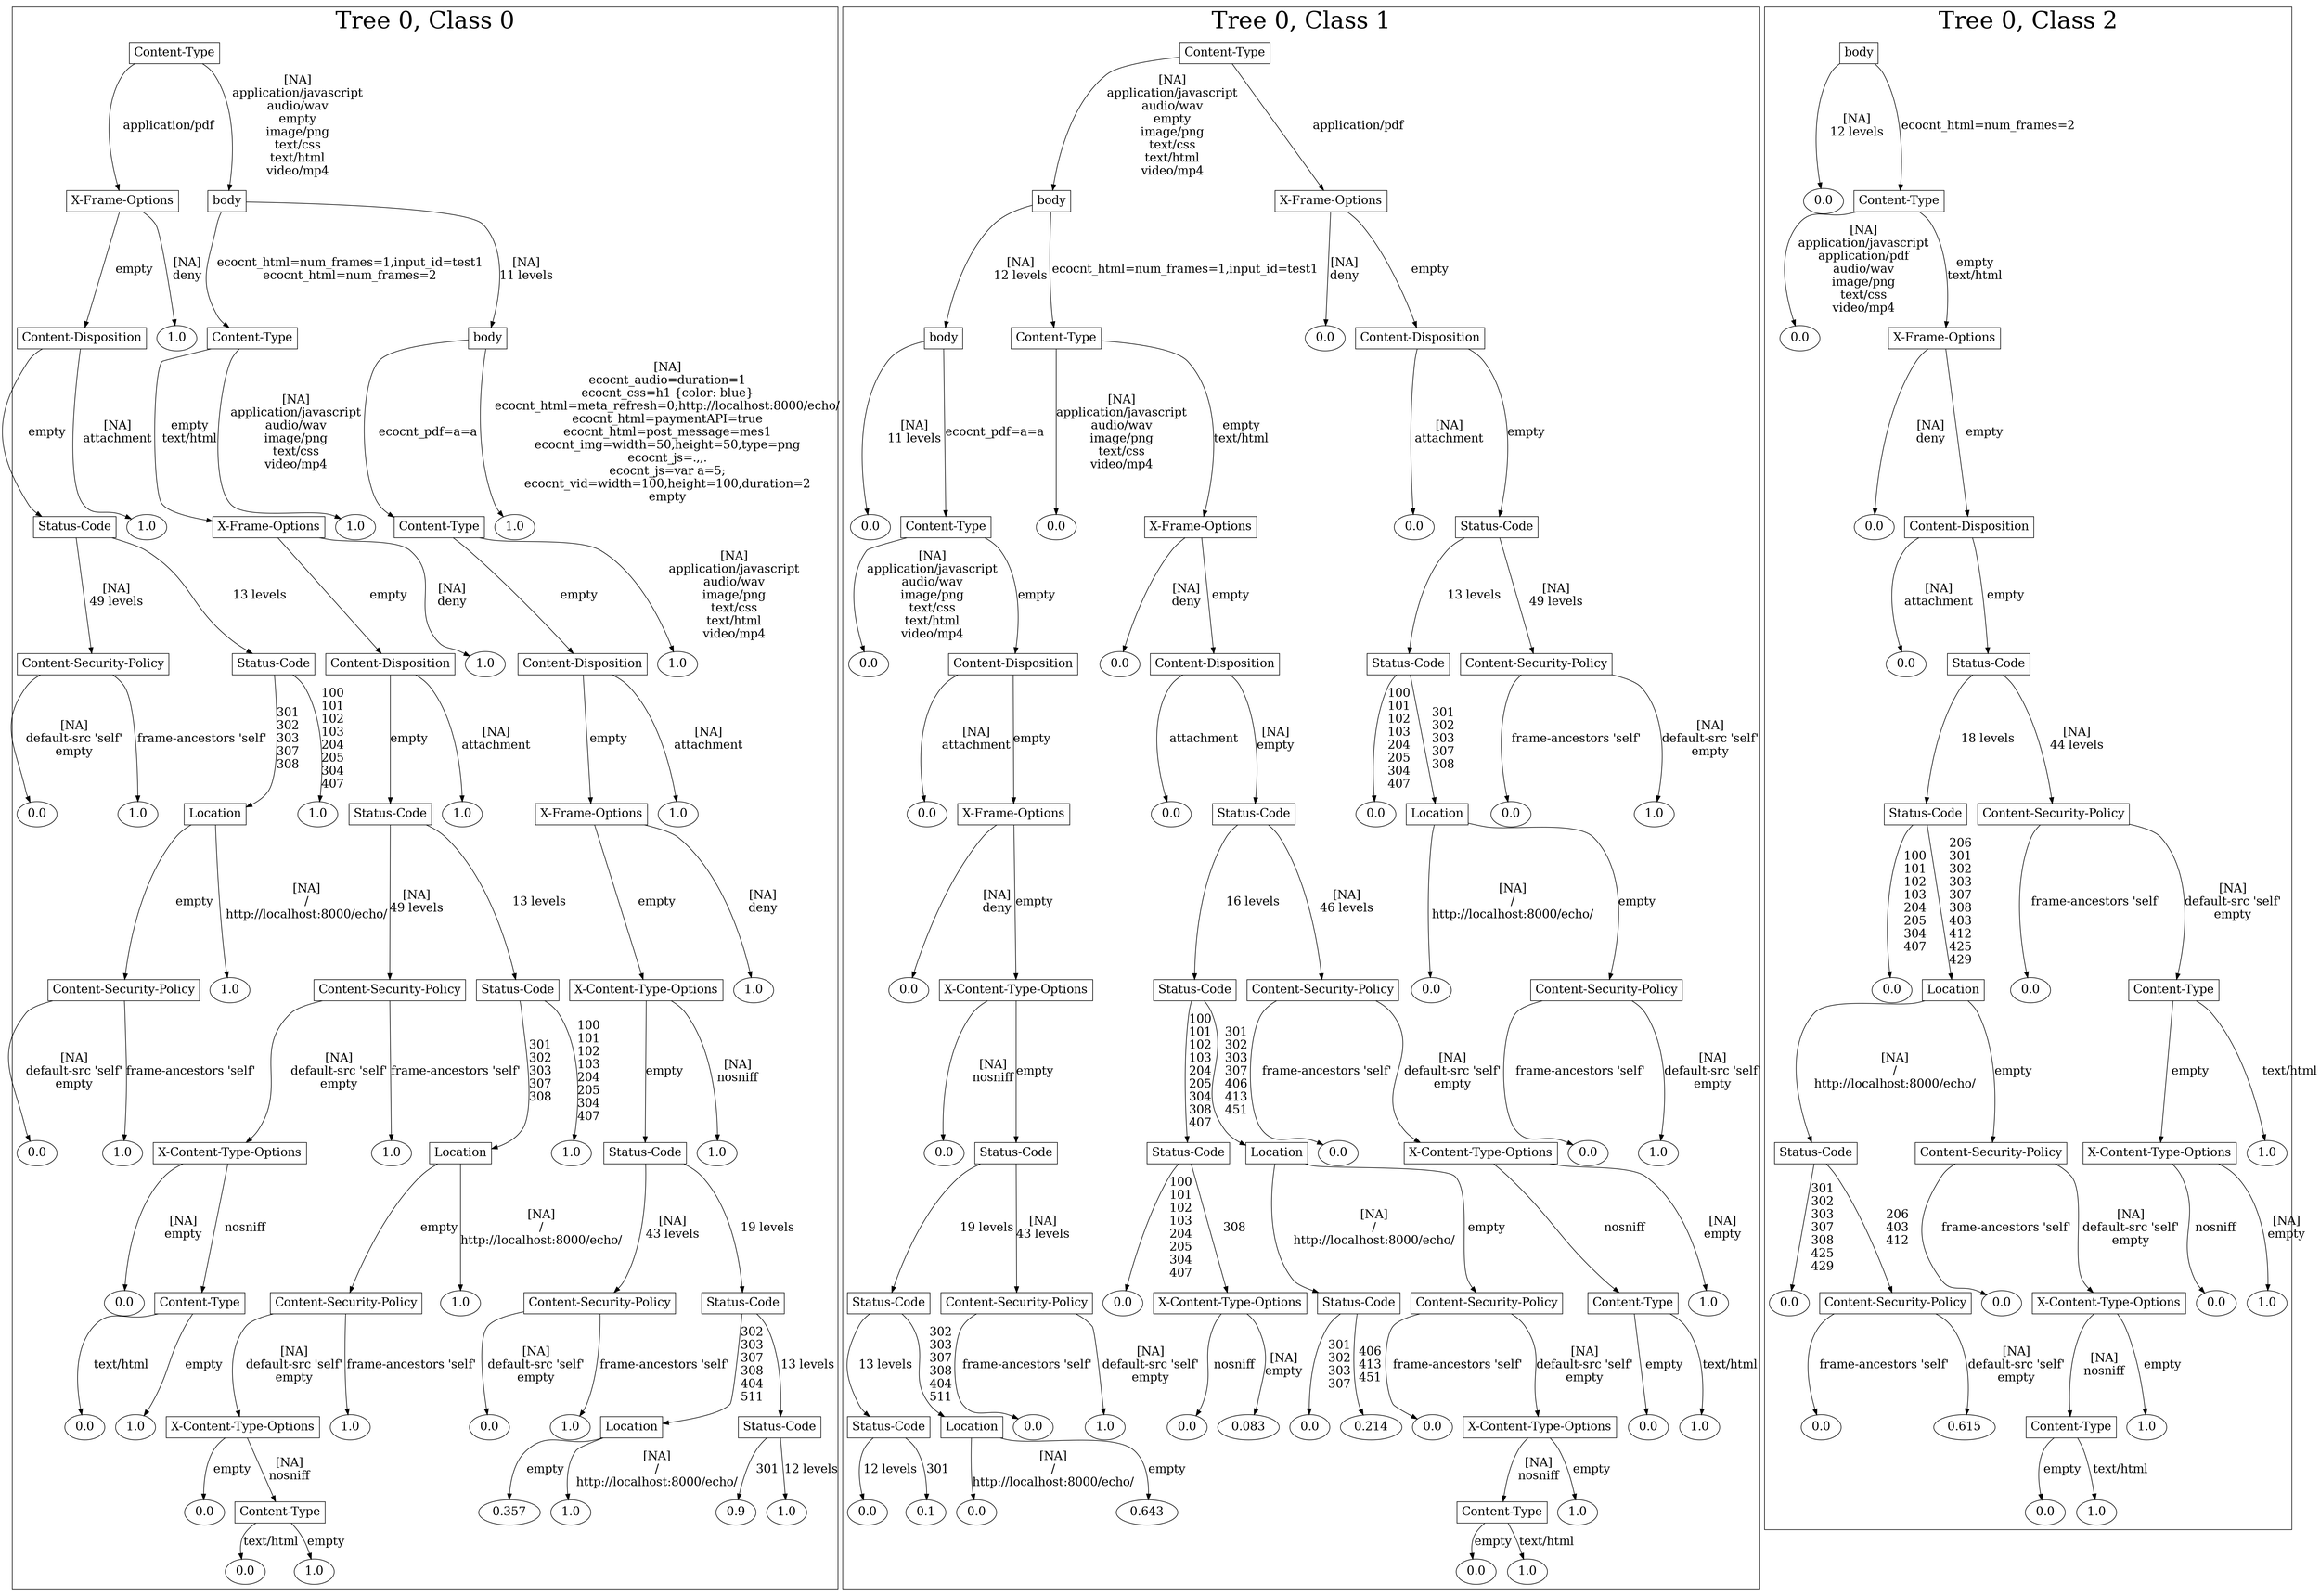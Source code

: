 /*
Generated by:
    http://https://github.com/h2oai/h2o-3/tree/master/h2o-genmodel/src/main/java/hex/genmodel/tools/PrintMojo.java
*/

/*
On a mac:

$ brew install graphviz
$ dot -Tpng file.gv -o file.png
$ open file.png
*/

digraph G {

subgraph cluster_0 {
/* Nodes */

/* Level 0 */
{
"SG_0_Node_0" [shape=box, fontsize=20, label="Content-Type"]
}

/* Level 1 */
{
"SG_0_Node_1" [shape=box, fontsize=20, label="X-Frame-Options"]
"SG_0_Node_2" [shape=box, fontsize=20, label="body"]
}

/* Level 2 */
{
"SG_0_Node_3" [shape=box, fontsize=20, label="Content-Disposition"]
"SG_0_Node_33" [fontsize=20, label="1.0"]
"SG_0_Node_4" [shape=box, fontsize=20, label="Content-Type"]
"SG_0_Node_5" [shape=box, fontsize=20, label="body"]
}

/* Level 3 */
{
"SG_0_Node_6" [shape=box, fontsize=20, label="Status-Code"]
"SG_0_Node_34" [fontsize=20, label="1.0"]
"SG_0_Node_7" [shape=box, fontsize=20, label="X-Frame-Options"]
"SG_0_Node_35" [fontsize=20, label="1.0"]
"SG_0_Node_8" [shape=box, fontsize=20, label="Content-Type"]
"SG_0_Node_36" [fontsize=20, label="1.0"]
}

/* Level 4 */
{
"SG_0_Node_9" [shape=box, fontsize=20, label="Content-Security-Policy"]
"SG_0_Node_10" [shape=box, fontsize=20, label="Status-Code"]
"SG_0_Node_11" [shape=box, fontsize=20, label="Content-Disposition"]
"SG_0_Node_37" [fontsize=20, label="1.0"]
"SG_0_Node_12" [shape=box, fontsize=20, label="Content-Disposition"]
"SG_0_Node_38" [fontsize=20, label="1.0"]
}

/* Level 5 */
{
"SG_0_Node_39" [fontsize=20, label="0.0"]
"SG_0_Node_40" [fontsize=20, label="1.0"]
"SG_0_Node_13" [shape=box, fontsize=20, label="Location"]
"SG_0_Node_41" [fontsize=20, label="1.0"]
"SG_0_Node_14" [shape=box, fontsize=20, label="Status-Code"]
"SG_0_Node_42" [fontsize=20, label="1.0"]
"SG_0_Node_15" [shape=box, fontsize=20, label="X-Frame-Options"]
"SG_0_Node_43" [fontsize=20, label="1.0"]
}

/* Level 6 */
{
"SG_0_Node_16" [shape=box, fontsize=20, label="Content-Security-Policy"]
"SG_0_Node_44" [fontsize=20, label="1.0"]
"SG_0_Node_17" [shape=box, fontsize=20, label="Content-Security-Policy"]
"SG_0_Node_18" [shape=box, fontsize=20, label="Status-Code"]
"SG_0_Node_19" [shape=box, fontsize=20, label="X-Content-Type-Options"]
"SG_0_Node_45" [fontsize=20, label="1.0"]
}

/* Level 7 */
{
"SG_0_Node_46" [fontsize=20, label="0.0"]
"SG_0_Node_47" [fontsize=20, label="1.0"]
"SG_0_Node_20" [shape=box, fontsize=20, label="X-Content-Type-Options"]
"SG_0_Node_48" [fontsize=20, label="1.0"]
"SG_0_Node_21" [shape=box, fontsize=20, label="Location"]
"SG_0_Node_49" [fontsize=20, label="1.0"]
"SG_0_Node_22" [shape=box, fontsize=20, label="Status-Code"]
"SG_0_Node_50" [fontsize=20, label="1.0"]
}

/* Level 8 */
{
"SG_0_Node_51" [fontsize=20, label="0.0"]
"SG_0_Node_23" [shape=box, fontsize=20, label="Content-Type"]
"SG_0_Node_24" [shape=box, fontsize=20, label="Content-Security-Policy"]
"SG_0_Node_52" [fontsize=20, label="1.0"]
"SG_0_Node_25" [shape=box, fontsize=20, label="Content-Security-Policy"]
"SG_0_Node_26" [shape=box, fontsize=20, label="Status-Code"]
}

/* Level 9 */
{
"SG_0_Node_53" [fontsize=20, label="0.0"]
"SG_0_Node_54" [fontsize=20, label="1.0"]
"SG_0_Node_27" [shape=box, fontsize=20, label="X-Content-Type-Options"]
"SG_0_Node_55" [fontsize=20, label="1.0"]
"SG_0_Node_56" [fontsize=20, label="0.0"]
"SG_0_Node_57" [fontsize=20, label="1.0"]
"SG_0_Node_28" [shape=box, fontsize=20, label="Location"]
"SG_0_Node_29" [shape=box, fontsize=20, label="Status-Code"]
}

/* Level 10 */
{
"SG_0_Node_58" [fontsize=20, label="0.0"]
"SG_0_Node_30" [shape=box, fontsize=20, label="Content-Type"]
"SG_0_Node_59" [fontsize=20, label="0.357"]
"SG_0_Node_60" [fontsize=20, label="1.0"]
"SG_0_Node_61" [fontsize=20, label="0.9"]
"SG_0_Node_62" [fontsize=20, label="1.0"]
}

/* Level 11 */
{
"SG_0_Node_63" [fontsize=20, label="0.0"]
"SG_0_Node_64" [fontsize=20, label="1.0"]
}

/* Edges */
"SG_0_Node_0" -> "SG_0_Node_1" [fontsize=20, label="application/pdf
"]
"SG_0_Node_0" -> "SG_0_Node_2" [fontsize=20, label="[NA]
application/javascript
audio/wav
empty
image/png
text/css
text/html
video/mp4
"]
"SG_0_Node_2" -> "SG_0_Node_4" [fontsize=20, label="ecocnt_html=num_frames=1,input_id=test1
ecocnt_html=num_frames=2
"]
"SG_0_Node_2" -> "SG_0_Node_5" [fontsize=20, label="[NA]
11 levels
"]
"SG_0_Node_5" -> "SG_0_Node_8" [fontsize=20, label="ecocnt_pdf=a=a
"]
"SG_0_Node_5" -> "SG_0_Node_36" [fontsize=20, label="[NA]
ecocnt_audio=duration=1
ecocnt_css=h1 {color: blue}
ecocnt_html=meta_refresh=0;http://localhost:8000/echo/
ecocnt_html=paymentAPI=true
ecocnt_html=post_message=mes1
ecocnt_img=width=50,height=50,type=png
ecocnt_js=.,,.
ecocnt_js=var a=5;
ecocnt_vid=width=100,height=100,duration=2
empty
"]
"SG_0_Node_8" -> "SG_0_Node_12" [fontsize=20, label="empty
"]
"SG_0_Node_8" -> "SG_0_Node_38" [fontsize=20, label="[NA]
application/javascript
audio/wav
image/png
text/css
text/html
video/mp4
"]
"SG_0_Node_12" -> "SG_0_Node_15" [fontsize=20, label="empty
"]
"SG_0_Node_12" -> "SG_0_Node_43" [fontsize=20, label="[NA]
attachment
"]
"SG_0_Node_15" -> "SG_0_Node_19" [fontsize=20, label="empty
"]
"SG_0_Node_15" -> "SG_0_Node_45" [fontsize=20, label="[NA]
deny
"]
"SG_0_Node_19" -> "SG_0_Node_22" [fontsize=20, label="empty
"]
"SG_0_Node_19" -> "SG_0_Node_50" [fontsize=20, label="[NA]
nosniff
"]
"SG_0_Node_22" -> "SG_0_Node_25" [fontsize=20, label="[NA]
43 levels
"]
"SG_0_Node_22" -> "SG_0_Node_26" [fontsize=20, label="19 levels
"]
"SG_0_Node_26" -> "SG_0_Node_28" [fontsize=20, label="302
303
307
308
404
511
"]
"SG_0_Node_26" -> "SG_0_Node_29" [fontsize=20, label="13 levels
"]
"SG_0_Node_29" -> "SG_0_Node_61" [fontsize=20, label="301
"]
"SG_0_Node_29" -> "SG_0_Node_62" [fontsize=20, label="12 levels
"]
"SG_0_Node_28" -> "SG_0_Node_59" [fontsize=20, label="empty
"]
"SG_0_Node_28" -> "SG_0_Node_60" [fontsize=20, label="[NA]
/
http://localhost:8000/echo/
"]
"SG_0_Node_25" -> "SG_0_Node_56" [fontsize=20, label="[NA]
default-src 'self'
empty
"]
"SG_0_Node_25" -> "SG_0_Node_57" [fontsize=20, label="frame-ancestors 'self'
"]
"SG_0_Node_4" -> "SG_0_Node_7" [fontsize=20, label="empty
text/html
"]
"SG_0_Node_4" -> "SG_0_Node_35" [fontsize=20, label="[NA]
application/javascript
audio/wav
image/png
text/css
video/mp4
"]
"SG_0_Node_7" -> "SG_0_Node_11" [fontsize=20, label="empty
"]
"SG_0_Node_7" -> "SG_0_Node_37" [fontsize=20, label="[NA]
deny
"]
"SG_0_Node_11" -> "SG_0_Node_14" [fontsize=20, label="empty
"]
"SG_0_Node_11" -> "SG_0_Node_42" [fontsize=20, label="[NA]
attachment
"]
"SG_0_Node_14" -> "SG_0_Node_17" [fontsize=20, label="[NA]
49 levels
"]
"SG_0_Node_14" -> "SG_0_Node_18" [fontsize=20, label="13 levels
"]
"SG_0_Node_18" -> "SG_0_Node_21" [fontsize=20, label="301
302
303
307
308
"]
"SG_0_Node_18" -> "SG_0_Node_49" [fontsize=20, label="100
101
102
103
204
205
304
407
"]
"SG_0_Node_21" -> "SG_0_Node_24" [fontsize=20, label="empty
"]
"SG_0_Node_21" -> "SG_0_Node_52" [fontsize=20, label="[NA]
/
http://localhost:8000/echo/
"]
"SG_0_Node_24" -> "SG_0_Node_27" [fontsize=20, label="[NA]
default-src 'self'
empty
"]
"SG_0_Node_24" -> "SG_0_Node_55" [fontsize=20, label="frame-ancestors 'self'
"]
"SG_0_Node_27" -> "SG_0_Node_58" [fontsize=20, label="empty
"]
"SG_0_Node_27" -> "SG_0_Node_30" [fontsize=20, label="[NA]
nosniff
"]
"SG_0_Node_30" -> "SG_0_Node_63" [fontsize=20, label="text/html
"]
"SG_0_Node_30" -> "SG_0_Node_64" [fontsize=20, label="empty
"]
"SG_0_Node_17" -> "SG_0_Node_20" [fontsize=20, label="[NA]
default-src 'self'
empty
"]
"SG_0_Node_17" -> "SG_0_Node_48" [fontsize=20, label="frame-ancestors 'self'
"]
"SG_0_Node_20" -> "SG_0_Node_51" [fontsize=20, label="[NA]
empty
"]
"SG_0_Node_20" -> "SG_0_Node_23" [fontsize=20, label="nosniff
"]
"SG_0_Node_23" -> "SG_0_Node_53" [fontsize=20, label="text/html
"]
"SG_0_Node_23" -> "SG_0_Node_54" [fontsize=20, label="empty
"]
"SG_0_Node_1" -> "SG_0_Node_3" [fontsize=20, label="empty
"]
"SG_0_Node_1" -> "SG_0_Node_33" [fontsize=20, label="[NA]
deny
"]
"SG_0_Node_3" -> "SG_0_Node_6" [fontsize=20, label="empty
"]
"SG_0_Node_3" -> "SG_0_Node_34" [fontsize=20, label="[NA]
attachment
"]
"SG_0_Node_6" -> "SG_0_Node_9" [fontsize=20, label="[NA]
49 levels
"]
"SG_0_Node_6" -> "SG_0_Node_10" [fontsize=20, label="13 levels
"]
"SG_0_Node_10" -> "SG_0_Node_13" [fontsize=20, label="301
302
303
307
308
"]
"SG_0_Node_10" -> "SG_0_Node_41" [fontsize=20, label="100
101
102
103
204
205
304
407
"]
"SG_0_Node_13" -> "SG_0_Node_16" [fontsize=20, label="empty
"]
"SG_0_Node_13" -> "SG_0_Node_44" [fontsize=20, label="[NA]
/
http://localhost:8000/echo/
"]
"SG_0_Node_16" -> "SG_0_Node_46" [fontsize=20, label="[NA]
default-src 'self'
empty
"]
"SG_0_Node_16" -> "SG_0_Node_47" [fontsize=20, label="frame-ancestors 'self'
"]
"SG_0_Node_9" -> "SG_0_Node_39" [fontsize=20, label="[NA]
default-src 'self'
empty
"]
"SG_0_Node_9" -> "SG_0_Node_40" [fontsize=20, label="frame-ancestors 'self'
"]

fontsize=40
label="Tree 0, Class 0"
}

subgraph cluster_1 {
/* Nodes */

/* Level 0 */
{
"SG_1_Node_0" [shape=box, fontsize=20, label="Content-Type"]
}

/* Level 1 */
{
"SG_1_Node_1" [shape=box, fontsize=20, label="body"]
"SG_1_Node_2" [shape=box, fontsize=20, label="X-Frame-Options"]
}

/* Level 2 */
{
"SG_1_Node_3" [shape=box, fontsize=20, label="body"]
"SG_1_Node_4" [shape=box, fontsize=20, label="Content-Type"]
"SG_1_Node_38" [fontsize=20, label="0.0"]
"SG_1_Node_5" [shape=box, fontsize=20, label="Content-Disposition"]
}

/* Level 3 */
{
"SG_1_Node_39" [fontsize=20, label="0.0"]
"SG_1_Node_6" [shape=box, fontsize=20, label="Content-Type"]
"SG_1_Node_40" [fontsize=20, label="0.0"]
"SG_1_Node_7" [shape=box, fontsize=20, label="X-Frame-Options"]
"SG_1_Node_41" [fontsize=20, label="0.0"]
"SG_1_Node_8" [shape=box, fontsize=20, label="Status-Code"]
}

/* Level 4 */
{
"SG_1_Node_42" [fontsize=20, label="0.0"]
"SG_1_Node_9" [shape=box, fontsize=20, label="Content-Disposition"]
"SG_1_Node_43" [fontsize=20, label="0.0"]
"SG_1_Node_10" [shape=box, fontsize=20, label="Content-Disposition"]
"SG_1_Node_11" [shape=box, fontsize=20, label="Status-Code"]
"SG_1_Node_12" [shape=box, fontsize=20, label="Content-Security-Policy"]
}

/* Level 5 */
{
"SG_1_Node_44" [fontsize=20, label="0.0"]
"SG_1_Node_13" [shape=box, fontsize=20, label="X-Frame-Options"]
"SG_1_Node_45" [fontsize=20, label="0.0"]
"SG_1_Node_14" [shape=box, fontsize=20, label="Status-Code"]
"SG_1_Node_46" [fontsize=20, label="0.0"]
"SG_1_Node_15" [shape=box, fontsize=20, label="Location"]
"SG_1_Node_47" [fontsize=20, label="0.0"]
"SG_1_Node_48" [fontsize=20, label="1.0"]
}

/* Level 6 */
{
"SG_1_Node_49" [fontsize=20, label="0.0"]
"SG_1_Node_16" [shape=box, fontsize=20, label="X-Content-Type-Options"]
"SG_1_Node_17" [shape=box, fontsize=20, label="Status-Code"]
"SG_1_Node_18" [shape=box, fontsize=20, label="Content-Security-Policy"]
"SG_1_Node_50" [fontsize=20, label="0.0"]
"SG_1_Node_19" [shape=box, fontsize=20, label="Content-Security-Policy"]
}

/* Level 7 */
{
"SG_1_Node_51" [fontsize=20, label="0.0"]
"SG_1_Node_20" [shape=box, fontsize=20, label="Status-Code"]
"SG_1_Node_21" [shape=box, fontsize=20, label="Status-Code"]
"SG_1_Node_22" [shape=box, fontsize=20, label="Location"]
"SG_1_Node_52" [fontsize=20, label="0.0"]
"SG_1_Node_23" [shape=box, fontsize=20, label="X-Content-Type-Options"]
"SG_1_Node_53" [fontsize=20, label="0.0"]
"SG_1_Node_54" [fontsize=20, label="1.0"]
}

/* Level 8 */
{
"SG_1_Node_24" [shape=box, fontsize=20, label="Status-Code"]
"SG_1_Node_25" [shape=box, fontsize=20, label="Content-Security-Policy"]
"SG_1_Node_55" [fontsize=20, label="0.0"]
"SG_1_Node_26" [shape=box, fontsize=20, label="X-Content-Type-Options"]
"SG_1_Node_27" [shape=box, fontsize=20, label="Status-Code"]
"SG_1_Node_28" [shape=box, fontsize=20, label="Content-Security-Policy"]
"SG_1_Node_29" [shape=box, fontsize=20, label="Content-Type"]
"SG_1_Node_56" [fontsize=20, label="1.0"]
}

/* Level 9 */
{
"SG_1_Node_30" [shape=box, fontsize=20, label="Status-Code"]
"SG_1_Node_31" [shape=box, fontsize=20, label="Location"]
"SG_1_Node_57" [fontsize=20, label="0.0"]
"SG_1_Node_58" [fontsize=20, label="1.0"]
"SG_1_Node_59" [fontsize=20, label="0.0"]
"SG_1_Node_60" [fontsize=20, label="0.083"]
"SG_1_Node_61" [fontsize=20, label="0.0"]
"SG_1_Node_62" [fontsize=20, label="0.214"]
"SG_1_Node_63" [fontsize=20, label="0.0"]
"SG_1_Node_34" [shape=box, fontsize=20, label="X-Content-Type-Options"]
"SG_1_Node_64" [fontsize=20, label="0.0"]
"SG_1_Node_65" [fontsize=20, label="1.0"]
}

/* Level 10 */
{
"SG_1_Node_66" [fontsize=20, label="0.0"]
"SG_1_Node_67" [fontsize=20, label="0.1"]
"SG_1_Node_68" [fontsize=20, label="0.0"]
"SG_1_Node_69" [fontsize=20, label="0.643"]
"SG_1_Node_37" [shape=box, fontsize=20, label="Content-Type"]
"SG_1_Node_70" [fontsize=20, label="1.0"]
}

/* Level 11 */
{
"SG_1_Node_71" [fontsize=20, label="0.0"]
"SG_1_Node_72" [fontsize=20, label="1.0"]
}

/* Edges */
"SG_1_Node_0" -> "SG_1_Node_1" [fontsize=20, label="[NA]
application/javascript
audio/wav
empty
image/png
text/css
text/html
video/mp4
"]
"SG_1_Node_0" -> "SG_1_Node_2" [fontsize=20, label="application/pdf
"]
"SG_1_Node_2" -> "SG_1_Node_38" [fontsize=20, label="[NA]
deny
"]
"SG_1_Node_2" -> "SG_1_Node_5" [fontsize=20, label="empty
"]
"SG_1_Node_5" -> "SG_1_Node_41" [fontsize=20, label="[NA]
attachment
"]
"SG_1_Node_5" -> "SG_1_Node_8" [fontsize=20, label="empty
"]
"SG_1_Node_8" -> "SG_1_Node_11" [fontsize=20, label="13 levels
"]
"SG_1_Node_8" -> "SG_1_Node_12" [fontsize=20, label="[NA]
49 levels
"]
"SG_1_Node_12" -> "SG_1_Node_47" [fontsize=20, label="frame-ancestors 'self'
"]
"SG_1_Node_12" -> "SG_1_Node_48" [fontsize=20, label="[NA]
default-src 'self'
empty
"]
"SG_1_Node_11" -> "SG_1_Node_46" [fontsize=20, label="100
101
102
103
204
205
304
407
"]
"SG_1_Node_11" -> "SG_1_Node_15" [fontsize=20, label="301
302
303
307
308
"]
"SG_1_Node_15" -> "SG_1_Node_50" [fontsize=20, label="[NA]
/
http://localhost:8000/echo/
"]
"SG_1_Node_15" -> "SG_1_Node_19" [fontsize=20, label="empty
"]
"SG_1_Node_19" -> "SG_1_Node_53" [fontsize=20, label="frame-ancestors 'self'
"]
"SG_1_Node_19" -> "SG_1_Node_54" [fontsize=20, label="[NA]
default-src 'self'
empty
"]
"SG_1_Node_1" -> "SG_1_Node_3" [fontsize=20, label="[NA]
12 levels
"]
"SG_1_Node_1" -> "SG_1_Node_4" [fontsize=20, label="ecocnt_html=num_frames=1,input_id=test1
"]
"SG_1_Node_4" -> "SG_1_Node_40" [fontsize=20, label="[NA]
application/javascript
audio/wav
image/png
text/css
video/mp4
"]
"SG_1_Node_4" -> "SG_1_Node_7" [fontsize=20, label="empty
text/html
"]
"SG_1_Node_7" -> "SG_1_Node_43" [fontsize=20, label="[NA]
deny
"]
"SG_1_Node_7" -> "SG_1_Node_10" [fontsize=20, label="empty
"]
"SG_1_Node_10" -> "SG_1_Node_45" [fontsize=20, label="attachment
"]
"SG_1_Node_10" -> "SG_1_Node_14" [fontsize=20, label="[NA]
empty
"]
"SG_1_Node_14" -> "SG_1_Node_17" [fontsize=20, label="16 levels
"]
"SG_1_Node_14" -> "SG_1_Node_18" [fontsize=20, label="[NA]
46 levels
"]
"SG_1_Node_18" -> "SG_1_Node_52" [fontsize=20, label="frame-ancestors 'self'
"]
"SG_1_Node_18" -> "SG_1_Node_23" [fontsize=20, label="[NA]
default-src 'self'
empty
"]
"SG_1_Node_23" -> "SG_1_Node_29" [fontsize=20, label="nosniff
"]
"SG_1_Node_23" -> "SG_1_Node_56" [fontsize=20, label="[NA]
empty
"]
"SG_1_Node_29" -> "SG_1_Node_64" [fontsize=20, label="empty
"]
"SG_1_Node_29" -> "SG_1_Node_65" [fontsize=20, label="text/html
"]
"SG_1_Node_17" -> "SG_1_Node_21" [fontsize=20, label="100
101
102
103
204
205
304
308
407
"]
"SG_1_Node_17" -> "SG_1_Node_22" [fontsize=20, label="301
302
303
307
406
413
451
"]
"SG_1_Node_22" -> "SG_1_Node_27" [fontsize=20, label="[NA]
/
http://localhost:8000/echo/
"]
"SG_1_Node_22" -> "SG_1_Node_28" [fontsize=20, label="empty
"]
"SG_1_Node_28" -> "SG_1_Node_63" [fontsize=20, label="frame-ancestors 'self'
"]
"SG_1_Node_28" -> "SG_1_Node_34" [fontsize=20, label="[NA]
default-src 'self'
empty
"]
"SG_1_Node_34" -> "SG_1_Node_37" [fontsize=20, label="[NA]
nosniff
"]
"SG_1_Node_34" -> "SG_1_Node_70" [fontsize=20, label="empty
"]
"SG_1_Node_37" -> "SG_1_Node_71" [fontsize=20, label="empty
"]
"SG_1_Node_37" -> "SG_1_Node_72" [fontsize=20, label="text/html
"]
"SG_1_Node_27" -> "SG_1_Node_61" [fontsize=20, label="301
302
303
307
"]
"SG_1_Node_27" -> "SG_1_Node_62" [fontsize=20, label="406
413
451
"]
"SG_1_Node_21" -> "SG_1_Node_55" [fontsize=20, label="100
101
102
103
204
205
304
407
"]
"SG_1_Node_21" -> "SG_1_Node_26" [fontsize=20, label="308
"]
"SG_1_Node_26" -> "SG_1_Node_59" [fontsize=20, label="nosniff
"]
"SG_1_Node_26" -> "SG_1_Node_60" [fontsize=20, label="[NA]
empty
"]
"SG_1_Node_3" -> "SG_1_Node_39" [fontsize=20, label="[NA]
11 levels
"]
"SG_1_Node_3" -> "SG_1_Node_6" [fontsize=20, label="ecocnt_pdf=a=a
"]
"SG_1_Node_6" -> "SG_1_Node_42" [fontsize=20, label="[NA]
application/javascript
audio/wav
image/png
text/css
text/html
video/mp4
"]
"SG_1_Node_6" -> "SG_1_Node_9" [fontsize=20, label="empty
"]
"SG_1_Node_9" -> "SG_1_Node_44" [fontsize=20, label="[NA]
attachment
"]
"SG_1_Node_9" -> "SG_1_Node_13" [fontsize=20, label="empty
"]
"SG_1_Node_13" -> "SG_1_Node_49" [fontsize=20, label="[NA]
deny
"]
"SG_1_Node_13" -> "SG_1_Node_16" [fontsize=20, label="empty
"]
"SG_1_Node_16" -> "SG_1_Node_51" [fontsize=20, label="[NA]
nosniff
"]
"SG_1_Node_16" -> "SG_1_Node_20" [fontsize=20, label="empty
"]
"SG_1_Node_20" -> "SG_1_Node_24" [fontsize=20, label="19 levels
"]
"SG_1_Node_20" -> "SG_1_Node_25" [fontsize=20, label="[NA]
43 levels
"]
"SG_1_Node_25" -> "SG_1_Node_57" [fontsize=20, label="frame-ancestors 'self'
"]
"SG_1_Node_25" -> "SG_1_Node_58" [fontsize=20, label="[NA]
default-src 'self'
empty
"]
"SG_1_Node_24" -> "SG_1_Node_30" [fontsize=20, label="13 levels
"]
"SG_1_Node_24" -> "SG_1_Node_31" [fontsize=20, label="302
303
307
308
404
511
"]
"SG_1_Node_31" -> "SG_1_Node_68" [fontsize=20, label="[NA]
/
http://localhost:8000/echo/
"]
"SG_1_Node_31" -> "SG_1_Node_69" [fontsize=20, label="empty
"]
"SG_1_Node_30" -> "SG_1_Node_66" [fontsize=20, label="12 levels
"]
"SG_1_Node_30" -> "SG_1_Node_67" [fontsize=20, label="301
"]

fontsize=40
label="Tree 0, Class 1"
}

subgraph cluster_2 {
/* Nodes */

/* Level 0 */
{
"SG_2_Node_0" [shape=box, fontsize=20, label="body"]
}

/* Level 1 */
{
"SG_2_Node_16" [fontsize=20, label="0.0"]
"SG_2_Node_1" [shape=box, fontsize=20, label="Content-Type"]
}

/* Level 2 */
{
"SG_2_Node_17" [fontsize=20, label="0.0"]
"SG_2_Node_2" [shape=box, fontsize=20, label="X-Frame-Options"]
}

/* Level 3 */
{
"SG_2_Node_18" [fontsize=20, label="0.0"]
"SG_2_Node_3" [shape=box, fontsize=20, label="Content-Disposition"]
}

/* Level 4 */
{
"SG_2_Node_19" [fontsize=20, label="0.0"]
"SG_2_Node_4" [shape=box, fontsize=20, label="Status-Code"]
}

/* Level 5 */
{
"SG_2_Node_5" [shape=box, fontsize=20, label="Status-Code"]
"SG_2_Node_6" [shape=box, fontsize=20, label="Content-Security-Policy"]
}

/* Level 6 */
{
"SG_2_Node_20" [fontsize=20, label="0.0"]
"SG_2_Node_7" [shape=box, fontsize=20, label="Location"]
"SG_2_Node_21" [fontsize=20, label="0.0"]
"SG_2_Node_8" [shape=box, fontsize=20, label="Content-Type"]
}

/* Level 7 */
{
"SG_2_Node_9" [shape=box, fontsize=20, label="Status-Code"]
"SG_2_Node_10" [shape=box, fontsize=20, label="Content-Security-Policy"]
"SG_2_Node_11" [shape=box, fontsize=20, label="X-Content-Type-Options"]
"SG_2_Node_22" [fontsize=20, label="1.0"]
}

/* Level 8 */
{
"SG_2_Node_23" [fontsize=20, label="0.0"]
"SG_2_Node_12" [shape=box, fontsize=20, label="Content-Security-Policy"]
"SG_2_Node_24" [fontsize=20, label="0.0"]
"SG_2_Node_13" [shape=box, fontsize=20, label="X-Content-Type-Options"]
"SG_2_Node_25" [fontsize=20, label="0.0"]
"SG_2_Node_26" [fontsize=20, label="1.0"]
}

/* Level 9 */
{
"SG_2_Node_27" [fontsize=20, label="0.0"]
"SG_2_Node_28" [fontsize=20, label="0.615"]
"SG_2_Node_15" [shape=box, fontsize=20, label="Content-Type"]
"SG_2_Node_29" [fontsize=20, label="1.0"]
}

/* Level 10 */
{
"SG_2_Node_30" [fontsize=20, label="0.0"]
"SG_2_Node_31" [fontsize=20, label="1.0"]
}

/* Edges */
"SG_2_Node_0" -> "SG_2_Node_16" [fontsize=20, label="[NA]
12 levels
"]
"SG_2_Node_0" -> "SG_2_Node_1" [fontsize=20, label="ecocnt_html=num_frames=2
"]
"SG_2_Node_1" -> "SG_2_Node_17" [fontsize=20, label="[NA]
application/javascript
application/pdf
audio/wav
image/png
text/css
video/mp4
"]
"SG_2_Node_1" -> "SG_2_Node_2" [fontsize=20, label="empty
text/html
"]
"SG_2_Node_2" -> "SG_2_Node_18" [fontsize=20, label="[NA]
deny
"]
"SG_2_Node_2" -> "SG_2_Node_3" [fontsize=20, label="empty
"]
"SG_2_Node_3" -> "SG_2_Node_19" [fontsize=20, label="[NA]
attachment
"]
"SG_2_Node_3" -> "SG_2_Node_4" [fontsize=20, label="empty
"]
"SG_2_Node_4" -> "SG_2_Node_5" [fontsize=20, label="18 levels
"]
"SG_2_Node_4" -> "SG_2_Node_6" [fontsize=20, label="[NA]
44 levels
"]
"SG_2_Node_6" -> "SG_2_Node_21" [fontsize=20, label="frame-ancestors 'self'
"]
"SG_2_Node_6" -> "SG_2_Node_8" [fontsize=20, label="[NA]
default-src 'self'
empty
"]
"SG_2_Node_8" -> "SG_2_Node_11" [fontsize=20, label="empty
"]
"SG_2_Node_8" -> "SG_2_Node_22" [fontsize=20, label="text/html
"]
"SG_2_Node_11" -> "SG_2_Node_25" [fontsize=20, label="nosniff
"]
"SG_2_Node_11" -> "SG_2_Node_26" [fontsize=20, label="[NA]
empty
"]
"SG_2_Node_5" -> "SG_2_Node_20" [fontsize=20, label="100
101
102
103
204
205
304
407
"]
"SG_2_Node_5" -> "SG_2_Node_7" [fontsize=20, label="206
301
302
303
307
308
403
412
425
429
"]
"SG_2_Node_7" -> "SG_2_Node_9" [fontsize=20, label="[NA]
/
http://localhost:8000/echo/
"]
"SG_2_Node_7" -> "SG_2_Node_10" [fontsize=20, label="empty
"]
"SG_2_Node_10" -> "SG_2_Node_24" [fontsize=20, label="frame-ancestors 'self'
"]
"SG_2_Node_10" -> "SG_2_Node_13" [fontsize=20, label="[NA]
default-src 'self'
empty
"]
"SG_2_Node_13" -> "SG_2_Node_15" [fontsize=20, label="[NA]
nosniff
"]
"SG_2_Node_13" -> "SG_2_Node_29" [fontsize=20, label="empty
"]
"SG_2_Node_15" -> "SG_2_Node_30" [fontsize=20, label="empty
"]
"SG_2_Node_15" -> "SG_2_Node_31" [fontsize=20, label="text/html
"]
"SG_2_Node_9" -> "SG_2_Node_23" [fontsize=20, label="301
302
303
307
308
425
429
"]
"SG_2_Node_9" -> "SG_2_Node_12" [fontsize=20, label="206
403
412
"]
"SG_2_Node_12" -> "SG_2_Node_27" [fontsize=20, label="frame-ancestors 'self'
"]
"SG_2_Node_12" -> "SG_2_Node_28" [fontsize=20, label="[NA]
default-src 'self'
empty
"]

fontsize=40
label="Tree 0, Class 2"
}

}

